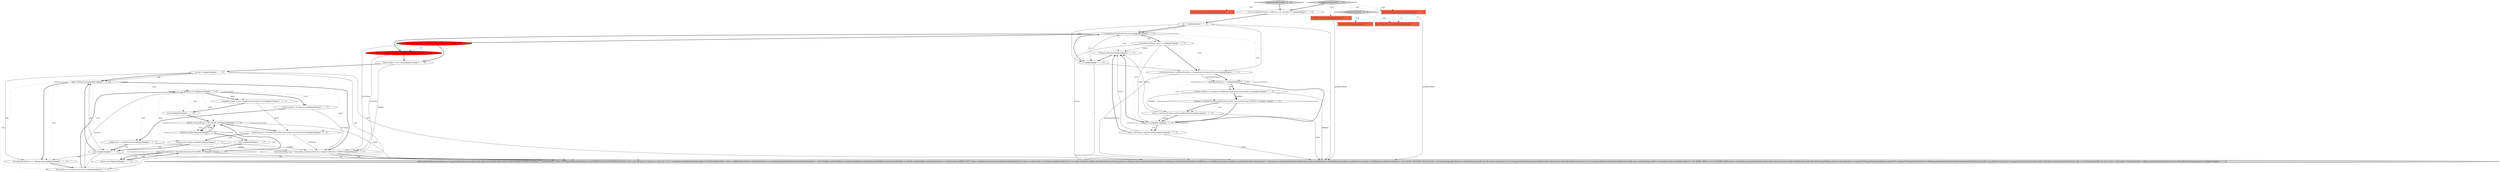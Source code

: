 digraph {
11 [style = filled, label = "i < mergeState.docValuesProducers.length@@@5@@@['1', '1', '0']", fillcolor = white, shape = diamond image = "AAA0AAABBB1BBB"];
22 [style = filled, label = "sub < liveTerms.length@@@23@@@['1', '1', '0']", fillcolor = white, shape = diamond image = "AAA0AAABBB1BBB"];
0 [style = filled, label = "toMerge.add(values)@@@18@@@['1', '1', '0']", fillcolor = white, shape = ellipse image = "AAA0AAABBB1BBB"];
31 [style = filled, label = "liveTerms(sub( = dv.termsEnum()@@@28@@@['1', '1', '0']", fillcolor = white, shape = ellipse image = "AAA0AAABBB1BBB"];
36 [style = filled, label = "int docID@@@33@@@['1', '1', '0']", fillcolor = white, shape = ellipse image = "AAA0AAABBB1BBB"];
42 [style = filled, label = "mergeSortedField['0', '0', '1']", fillcolor = lightgray, shape = diamond image = "AAA0AAABBB3BBB"];
1 [style = filled, label = "SortedSetDocValues values = null@@@7@@@['1', '1', '0']", fillcolor = white, shape = ellipse image = "AAA0AAABBB1BBB"];
8 [style = filled, label = "values = DocValues.emptySortedSet()@@@16@@@['1', '1', '0']", fillcolor = white, shape = ellipse image = "AAA0AAABBB1BBB"];
4 [style = filled, label = "FieldInfo fieldInfo = mergeState.fieldInfos(i(.fieldInfo(mergeFieldInfo.name)@@@10@@@['1', '1', '0']", fillcolor = white, shape = ellipse image = "AAA0AAABBB1BBB"];
9 [style = filled, label = "int i = 0@@@4@@@['1', '1', '0']", fillcolor = white, shape = ellipse image = "AAA0AAABBB1BBB"];
10 [style = filled, label = "values = docValuesProducer.getSortedSet(fieldInfo)@@@12@@@['1', '1', '0']", fillcolor = white, shape = ellipse image = "AAA0AAABBB1BBB"];
24 [style = filled, label = "mergeSortedSetField['1', '0', '0']", fillcolor = lightgray, shape = diamond image = "AAA0AAABBB1BBB"];
34 [style = filled, label = "TermsEnum liveTerms = new TermsEnum((((@@@20@@@['1', '0', '0']", fillcolor = red, shape = ellipse image = "AAA1AAABBB1BBB"];
27 [style = filled, label = "addSortedSetField(mergeFieldInfo,new EmptyDocValuesProducer(){@Override public SortedSetDocValues getSortedSet(FieldInfo fieldInfo){if (fieldInfo != mergeFieldInfo) {throw new IllegalArgumentException(\"wrong FieldInfo\")}List<SortedSetDocValuesSub> subs = new ArrayList<>()long cost = 0for (int i = 0 i < mergeState.docValuesProducers.length i++){SortedSetDocValues values = nullDocValuesProducer docValuesProducer = mergeState.docValuesProducers(i(if (docValuesProducer != null) {FieldInfo readerFieldInfo = mergeState.fieldInfos(i(.fieldInfo(mergeFieldInfo.name)if (readerFieldInfo != null && readerFieldInfo.getDocValuesType() == DocValuesType.SORTED_SET) {values = docValuesProducer.getSortedSet(readerFieldInfo)}}if (values == null) {values = DocValues.emptySortedSet()}cost += values.cost()subs.add(new SortedSetDocValuesSub(mergeState.docMaps(i(,values,map.getGlobalOrds(i)))}final DocIDMerger<SortedSetDocValuesSub> docIDMerger = DocIDMerger.of(subs,mergeState.needsIndexSort)final long finalCost = costreturn new SortedSetDocValues(){@Override public int docID(){return docID}@Override public int nextDoc(){currentSub = docIDMerger.next()if (currentSub == null) {docID = NO_MORE_DOCS}{docID = currentSub.mappedDocID}return docID}@Override public int advance(int target){throw new UnsupportedOperationException()}@Override public boolean advanceExact(int target){throw new UnsupportedOperationException()}@Override public long nextOrd(){long subOrd = currentSub.values.nextOrd()if (subOrd == NO_MORE_ORDS) {return NO_MORE_ORDS}return currentSub.map.get(subOrd)}@Override public long cost(){return finalCost}@Override public BytesRef lookupOrd(long ord){int segmentNumber = map.getFirstSegmentNumber(ord)long segmentOrd = map.getFirstSegmentOrd(ord)return toMerge.get(segmentNumber).lookupOrd(segmentOrd)}@Override public long getValueCount(){return map.getValueCount()}@Override public TermsEnum termsEnum(){TermsEnum(( subs = new TermsEnum((((for (int sub = 0 sub < subs.length ++sub){subs(sub( = toMerge.get(sub).termsEnum()}return new MergedTermsEnum(map,subs)}}}})@@@47@@@['1', '1', '0']", fillcolor = lightgray, shape = ellipse image = "AAA0AAABBB1BBB"];
6 [style = filled, label = "liveDocs == null@@@27@@@['1', '1', '0']", fillcolor = white, shape = diamond image = "AAA0AAABBB1BBB"];
3 [style = filled, label = "final OrdinalMap map = OrdinalMap.build(null,liveTerms,weights,PackedInts.COMPACT)@@@46@@@['1', '1', '0']", fillcolor = white, shape = ellipse image = "AAA0AAABBB1BBB"];
14 [style = filled, label = "sub++@@@24@@@['1', '1', '0']", fillcolor = white, shape = ellipse image = "AAA0AAABBB1BBB"];
13 [style = filled, label = "LongBitSet bitset = new LongBitSet(dv.getValueCount())@@@32@@@['1', '1', '0']", fillcolor = white, shape = ellipse image = "AAA0AAABBB1BBB"];
25 [style = filled, label = "docValuesProducer != null@@@9@@@['1', '1', '0']", fillcolor = white, shape = diamond image = "AAA0AAABBB1BBB"];
32 [style = filled, label = "liveTerms(sub( = new BitsFilteredTermsEnum(dv.termsEnum(),bitset)@@@42@@@['1', '1', '0']", fillcolor = white, shape = ellipse image = "AAA0AAABBB1BBB"];
17 [style = filled, label = "weights(sub( = bitset.cardinality()@@@43@@@['1', '1', '0']", fillcolor = white, shape = ellipse image = "AAA0AAABBB1BBB"];
26 [style = filled, label = "int sub = 0@@@22@@@['1', '1', '0']", fillcolor = white, shape = ellipse image = "AAA0AAABBB1BBB"];
29 [style = filled, label = "i++@@@6@@@['1', '1', '0']", fillcolor = white, shape = ellipse image = "AAA0AAABBB1BBB"];
16 [style = filled, label = "(ord = dv.nextOrd()) != SortedSetDocValues.NO_MORE_ORDS@@@37@@@['1', '1', '0']", fillcolor = white, shape = diamond image = "AAA0AAABBB1BBB"];
30 [style = filled, label = "long(( weights = new long((((@@@21@@@['1', '1', '0']", fillcolor = white, shape = ellipse image = "AAA0AAABBB1BBB"];
23 [style = filled, label = "DocValuesProducer docValuesProducer = mergeState.docValuesProducers(i(@@@8@@@['1', '1', '0']", fillcolor = white, shape = ellipse image = "AAA0AAABBB1BBB"];
40 [style = filled, label = "FieldInfo fieldInfo@@@2@@@['0', '0', '1']", fillcolor = tomato, shape = box image = "AAA0AAABBB3BBB"];
19 [style = filled, label = "bitset.set(ord)@@@38@@@['1', '1', '0']", fillcolor = white, shape = ellipse image = "AAA0AAABBB1BBB"];
33 [style = filled, label = "final MergeState mergeState@@@2@@@['1', '1', '0']", fillcolor = tomato, shape = box image = "AAA0AAABBB1BBB"];
37 [style = filled, label = "FieldInfo mergeFieldInfo@@@2@@@['0', '1', '0']", fillcolor = tomato, shape = box image = "AAA0AAABBB2BBB"];
41 [style = filled, label = "final MergeState mergeState@@@2@@@['0', '0', '1']", fillcolor = tomato, shape = box image = "AAA0AAABBB3BBB"];
21 [style = filled, label = "(docID = dv.nextDoc()) != NO_MORE_DOCS@@@34@@@['1', '1', '0']", fillcolor = white, shape = diamond image = "AAA0AAABBB1BBB"];
28 [style = filled, label = "Bits liveDocs = mergeState.liveDocs(sub(@@@26@@@['1', '1', '0']", fillcolor = white, shape = ellipse image = "AAA0AAABBB1BBB"];
7 [style = filled, label = "liveDocs.get(docID)@@@35@@@['1', '1', '0']", fillcolor = white, shape = diamond image = "AAA0AAABBB1BBB"];
38 [style = filled, label = "mergeSortedSetField['0', '1', '0']", fillcolor = lightgray, shape = diamond image = "AAA0AAABBB2BBB"];
15 [style = filled, label = "final MergeState mergeState@@@2@@@['1', '0', '0']", fillcolor = tomato, shape = box image = "AAA0AAABBB1BBB"];
39 [style = filled, label = "TermsEnum(( liveTerms = new TermsEnum((((@@@20@@@['0', '1', '0']", fillcolor = red, shape = ellipse image = "AAA1AAABBB2BBB"];
20 [style = filled, label = "values == null@@@15@@@['1', '1', '0']", fillcolor = white, shape = diamond image = "AAA0AAABBB1BBB"];
2 [style = filled, label = "weights(sub( = dv.getValueCount()@@@29@@@['1', '1', '0']", fillcolor = white, shape = ellipse image = "AAA0AAABBB1BBB"];
5 [style = filled, label = "long ord@@@36@@@['1', '1', '0']", fillcolor = white, shape = ellipse image = "AAA0AAABBB1BBB"];
18 [style = filled, label = "List<SortedSetDocValues> toMerge = new ArrayList<>()@@@3@@@['1', '1', '0']", fillcolor = white, shape = ellipse image = "AAA0AAABBB1BBB"];
12 [style = filled, label = "fieldInfo != null && fieldInfo.getDocValuesType() == DocValuesType.SORTED_SET@@@11@@@['1', '1', '0']", fillcolor = white, shape = diamond image = "AAA0AAABBB1BBB"];
35 [style = filled, label = "SortedSetDocValues dv = toMerge.get(sub)@@@25@@@['1', '1', '0']", fillcolor = white, shape = ellipse image = "AAA0AAABBB1BBB"];
6->13 [style = dotted, label="false"];
28->6 [style = bold, label=""];
9->11 [style = bold, label=""];
6->31 [style = dotted, label="true"];
2->3 [style = solid, label="weights"];
9->23 [style = solid, label="i"];
11->1 [style = dotted, label="true"];
25->4 [style = dotted, label="true"];
39->3 [style = solid, label="liveTerms"];
20->0 [style = bold, label=""];
6->21 [style = dotted, label="false"];
24->33 [style = dotted, label="true"];
33->41 [style = dashed, label="0"];
1->23 [style = bold, label=""];
26->22 [style = bold, label=""];
22->14 [style = dotted, label="true"];
3->27 [style = bold, label=""];
10->27 [style = solid, label="values"];
8->0 [style = bold, label=""];
29->11 [style = solid, label="i"];
4->10 [style = solid, label="fieldInfo"];
12->10 [style = bold, label=""];
17->14 [style = bold, label=""];
11->0 [style = dotted, label="true"];
13->36 [style = bold, label=""];
2->14 [style = bold, label=""];
21->7 [style = dotted, label="true"];
7->16 [style = dotted, label="true"];
4->12 [style = solid, label="fieldInfo"];
22->35 [style = dotted, label="true"];
38->33 [style = dotted, label="true"];
8->27 [style = solid, label="values"];
23->25 [style = bold, label=""];
3->27 [style = solid, label="map"];
30->26 [style = bold, label=""];
14->22 [style = bold, label=""];
25->12 [style = dotted, label="true"];
0->29 [style = bold, label=""];
31->2 [style = bold, label=""];
16->19 [style = bold, label=""];
24->18 [style = bold, label=""];
14->28 [style = solid, label="sub"];
35->28 [style = bold, label=""];
23->25 [style = solid, label="docValuesProducer"];
20->8 [style = bold, label=""];
7->5 [style = bold, label=""];
26->35 [style = solid, label="sub"];
38->18 [style = bold, label=""];
12->10 [style = dotted, label="true"];
26->28 [style = solid, label="sub"];
37->27 [style = solid, label="mergeFieldInfo"];
32->3 [style = solid, label="liveTerms"];
18->9 [style = bold, label=""];
28->6 [style = solid, label="liveDocs"];
21->7 [style = bold, label=""];
16->27 [style = solid, label="ord"];
32->17 [style = bold, label=""];
29->11 [style = bold, label=""];
38->37 [style = dotted, label="true"];
1->20 [style = solid, label="values"];
1->0 [style = solid, label="values"];
9->29 [style = solid, label="i"];
11->29 [style = dotted, label="true"];
1->27 [style = solid, label="values"];
6->32 [style = dotted, label="false"];
12->20 [style = bold, label=""];
6->36 [style = dotted, label="false"];
33->27 [style = solid, label="mergeFieldInfo"];
42->40 [style = dotted, label="true"];
21->7 [style = solid, label="docID"];
19->16 [style = bold, label=""];
7->5 [style = dotted, label="true"];
42->41 [style = dotted, label="true"];
5->16 [style = bold, label=""];
11->20 [style = dotted, label="true"];
25->20 [style = bold, label=""];
6->2 [style = dotted, label="true"];
29->27 [style = solid, label="i"];
34->39 [style = dashed, label="0"];
6->13 [style = bold, label=""];
2->14 [style = solid, label="sub"];
4->12 [style = bold, label=""];
6->17 [style = dotted, label="false"];
26->22 [style = solid, label="sub"];
22->35 [style = bold, label=""];
21->27 [style = solid, label="docID"];
10->0 [style = solid, label="values"];
34->3 [style = solid, label="liveTerms"];
16->19 [style = dotted, label="true"];
31->3 [style = solid, label="liveTerms"];
10->20 [style = bold, label=""];
14->27 [style = solid, label="sub"];
17->14 [style = solid, label="sub"];
11->1 [style = bold, label=""];
20->8 [style = dotted, label="true"];
4->27 [style = solid, label="fieldInfo"];
11->23 [style = dotted, label="true"];
22->28 [style = dotted, label="true"];
25->4 [style = bold, label=""];
17->3 [style = solid, label="weights"];
14->35 [style = solid, label="sub"];
8->0 [style = solid, label="values"];
16->19 [style = solid, label="ord"];
23->27 [style = solid, label="docValuesProducer"];
22->6 [style = dotted, label="true"];
34->30 [style = bold, label=""];
10->20 [style = solid, label="values"];
9->11 [style = solid, label="i"];
39->30 [style = bold, label=""];
22->3 [style = bold, label=""];
36->21 [style = bold, label=""];
14->22 [style = solid, label="sub"];
11->34 [style = bold, label=""];
6->31 [style = bold, label=""];
11->25 [style = dotted, label="true"];
16->21 [style = bold, label=""];
30->3 [style = solid, label="weights"];
21->32 [style = bold, label=""];
24->15 [style = dotted, label="true"];
13->32 [style = solid, label="bitset"];
7->21 [style = bold, label=""];
11->39 [style = bold, label=""];
29->23 [style = solid, label="i"];
9->27 [style = solid, label="i"];
26->27 [style = solid, label="sub"];
}
